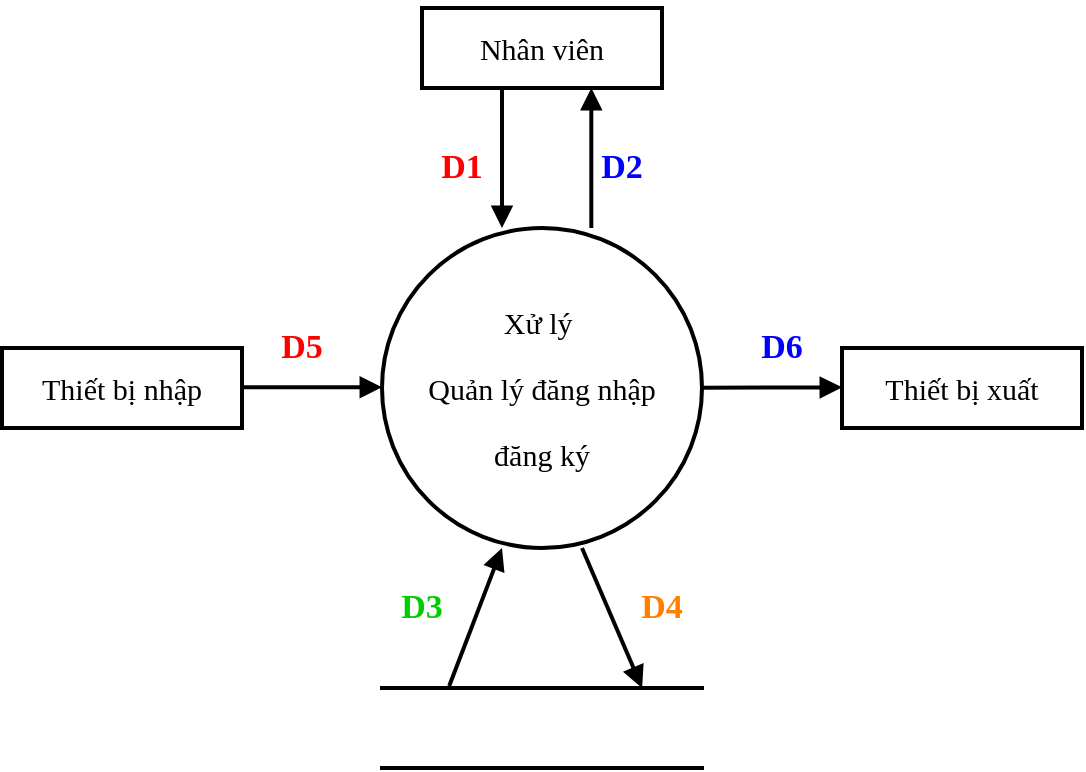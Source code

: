 <mxfile version="13.8.8" type="device"><diagram id="JYQaZQt2vXm6ZzlBQE2s" name="Page-1"><mxGraphModel dx="518" dy="480" grid="0" gridSize="10" guides="1" tooltips="1" connect="1" arrows="1" fold="1" page="0" pageScale="1" pageWidth="827" pageHeight="1169" background="none" math="0" shadow="0"><root><mxCell id="0"/><mxCell id="1" parent="0"/><mxCell id="8ti9PS0IntVSlZHllBHz-1" value="&lt;pre style=&quot;font-size: 15px&quot;&gt;&lt;font face=&quot;Times New Roman&quot; style=&quot;font-size: 15px&quot;&gt;Thiết bị nhập&lt;/font&gt;&lt;/pre&gt;" style="rounded=0;whiteSpace=wrap;html=1;strokeWidth=2;fontSize=15;" parent="1" vertex="1"><mxGeometry x="158" y="285" width="120" height="40" as="geometry"/></mxCell><mxCell id="8ti9PS0IntVSlZHllBHz-2" value="&lt;pre style=&quot;font-size: 15px&quot;&gt;&lt;font face=&quot;Times New Roman&quot;&gt;Thiết bị xuất&lt;/font&gt;&lt;/pre&gt;" style="rounded=0;whiteSpace=wrap;html=1;strokeWidth=2;" parent="1" vertex="1"><mxGeometry x="578" y="285" width="120" height="40" as="geometry"/></mxCell><mxCell id="8ti9PS0IntVSlZHllBHz-3" value="&lt;pre style=&quot;font-size: 15px&quot;&gt;&lt;font face=&quot;Times New Roman&quot;&gt;Nhân viên&lt;/font&gt;&lt;/pre&gt;" style="rounded=0;whiteSpace=wrap;html=1;strokeWidth=2;" parent="1" vertex="1"><mxGeometry x="368" y="115" width="120" height="40" as="geometry"/></mxCell><mxCell id="8ti9PS0IntVSlZHllBHz-5" value="&lt;pre style=&quot;font-size: 15px&quot;&gt;&lt;font face=&quot;Times New Roman&quot;&gt;Xử lý &lt;/font&gt;&lt;/pre&gt;&lt;pre style=&quot;font-size: 15px&quot;&gt;&lt;font face=&quot;Times New Roman&quot;&gt;Quản lý đăng nhập&lt;/font&gt;&lt;/pre&gt;&lt;pre style=&quot;font-size: 15px&quot;&gt;&lt;font face=&quot;Times New Roman&quot;&gt;đăng ký&lt;/font&gt;&lt;/pre&gt;" style="strokeWidth=2;html=1;shape=mxgraph.flowchart.start_1;whiteSpace=wrap;fontSize=15;" parent="1" vertex="1"><mxGeometry x="348" y="225" width="160" height="160" as="geometry"/></mxCell><mxCell id="8ti9PS0IntVSlZHllBHz-11" value="" style="endArrow=block;endFill=1;endSize=6;html=1;strokeWidth=2;" parent="1" edge="1"><mxGeometry width="100" relative="1" as="geometry"><mxPoint x="278" y="304.66" as="sourcePoint"/><mxPoint x="348" y="304.66" as="targetPoint"/></mxGeometry></mxCell><mxCell id="8ti9PS0IntVSlZHllBHz-17" value="" style="endArrow=block;endFill=1;endSize=6;html=1;strokeWidth=2;" parent="1" edge="1"><mxGeometry width="100" relative="1" as="geometry"><mxPoint x="508" y="304.9" as="sourcePoint"/><mxPoint x="578" y="304.66" as="targetPoint"/></mxGeometry></mxCell><mxCell id="8ti9PS0IntVSlZHllBHz-28" value="" style="endArrow=block;endFill=1;endSize=6;html=1;strokeWidth=2;" parent="1" edge="1"><mxGeometry width="100" relative="1" as="geometry"><mxPoint x="408" y="155" as="sourcePoint"/><mxPoint x="408" y="225" as="targetPoint"/></mxGeometry></mxCell><mxCell id="8ti9PS0IntVSlZHllBHz-29" value="" style="endArrow=block;endFill=1;endSize=6;html=1;strokeWidth=2;" parent="1" edge="1"><mxGeometry width="100" relative="1" as="geometry"><mxPoint x="452.66" y="225" as="sourcePoint"/><mxPoint x="452.66" y="155" as="targetPoint"/></mxGeometry></mxCell><mxCell id="rY7lIsocxziJn0LBnwiD-1" value="" style="html=1;dashed=0;whitespace=wrap;shape=partialRectangle;right=0;left=0;strokeWidth=2;" parent="1" vertex="1"><mxGeometry x="348" y="455" width="160" height="40" as="geometry"/></mxCell><mxCell id="rY7lIsocxziJn0LBnwiD-2" value="" style="endArrow=block;endFill=1;endSize=6;html=1;exitX=0.21;exitY=-0.026;exitDx=0;exitDy=0;exitPerimeter=0;strokeWidth=2;" parent="1" source="rY7lIsocxziJn0LBnwiD-1" edge="1"><mxGeometry width="100" relative="1" as="geometry"><mxPoint x="408" y="455" as="sourcePoint"/><mxPoint x="408" y="385" as="targetPoint"/></mxGeometry></mxCell><mxCell id="rY7lIsocxziJn0LBnwiD-3" value="" style="endArrow=block;endFill=1;endSize=6;html=1;entryX=0.813;entryY=0;entryDx=0;entryDy=0;entryPerimeter=0;strokeWidth=2;" parent="1" target="rY7lIsocxziJn0LBnwiD-1" edge="1"><mxGeometry width="100" relative="1" as="geometry"><mxPoint x="448" y="385" as="sourcePoint"/><mxPoint x="448" y="455" as="targetPoint"/></mxGeometry></mxCell><mxCell id="rY7lIsocxziJn0LBnwiD-20" value="&lt;font face=&quot;Times New Roman&quot; color=&quot;#0000ff&quot;&gt;&lt;span style=&quot;font-size: 17px&quot;&gt;D6&lt;/span&gt;&lt;/font&gt;" style="text;html=1;strokeColor=none;fillColor=none;align=center;verticalAlign=middle;whiteSpace=wrap;rounded=0;fontSize=16;fontStyle=1" parent="1" vertex="1"><mxGeometry x="528" y="275" width="40" height="20" as="geometry"/></mxCell><mxCell id="rY7lIsocxziJn0LBnwiD-21" value="&lt;font face=&quot;Times New Roman&quot; color=&quot;#ff0000&quot;&gt;&lt;span style=&quot;font-size: 17px&quot;&gt;D5&lt;/span&gt;&lt;/font&gt;" style="text;html=1;strokeColor=none;fillColor=none;align=center;verticalAlign=middle;whiteSpace=wrap;rounded=0;fontSize=16;fontStyle=1" parent="1" vertex="1"><mxGeometry x="288" y="275" width="40" height="20" as="geometry"/></mxCell><mxCell id="rY7lIsocxziJn0LBnwiD-22" value="&lt;font face=&quot;Times New Roman&quot; color=&quot;#ff0000&quot;&gt;&lt;span style=&quot;font-size: 17px&quot;&gt;D1&lt;/span&gt;&lt;/font&gt;" style="text;html=1;strokeColor=none;fillColor=none;align=center;verticalAlign=middle;whiteSpace=wrap;rounded=0;fontSize=16;fontStyle=1" parent="1" vertex="1"><mxGeometry x="368" y="185" width="40" height="20" as="geometry"/></mxCell><mxCell id="rY7lIsocxziJn0LBnwiD-23" value="&lt;font face=&quot;Times New Roman&quot; color=&quot;#0000ff&quot;&gt;&lt;span style=&quot;font-size: 17px&quot;&gt;D2&lt;/span&gt;&lt;/font&gt;" style="text;html=1;strokeColor=none;fillColor=none;align=center;verticalAlign=middle;whiteSpace=wrap;rounded=0;fontSize=16;fontStyle=1" parent="1" vertex="1"><mxGeometry x="448" y="185" width="40" height="20" as="geometry"/></mxCell><mxCell id="rY7lIsocxziJn0LBnwiD-24" value="&lt;font face=&quot;Times New Roman&quot; color=&quot;#00cc00&quot;&gt;&lt;span style=&quot;font-size: 17px&quot;&gt;D3&lt;/span&gt;&lt;/font&gt;" style="text;html=1;strokeColor=none;fillColor=none;align=center;verticalAlign=middle;whiteSpace=wrap;rounded=0;fontSize=16;fontStyle=1" parent="1" vertex="1"><mxGeometry x="348" y="405" width="40" height="20" as="geometry"/></mxCell><mxCell id="rY7lIsocxziJn0LBnwiD-25" value="&lt;font face=&quot;Times New Roman&quot; color=&quot;#ff8000&quot;&gt;&lt;span style=&quot;font-size: 17px&quot;&gt;D4&lt;/span&gt;&lt;/font&gt;" style="text;html=1;strokeColor=none;fillColor=none;align=center;verticalAlign=middle;whiteSpace=wrap;rounded=0;fontSize=16;fontStyle=1" parent="1" vertex="1"><mxGeometry x="468" y="405" width="40" height="20" as="geometry"/></mxCell></root></mxGraphModel></diagram></mxfile>
